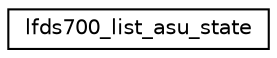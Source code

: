 digraph "Graphical Class Hierarchy"
{
 // LATEX_PDF_SIZE
  edge [fontname="Helvetica",fontsize="10",labelfontname="Helvetica",labelfontsize="10"];
  node [fontname="Helvetica",fontsize="10",shape=record];
  rankdir="LR";
  Node0 [label="lfds700_list_asu_state",height=0.2,width=0.4,color="black", fillcolor="white", style="filled",URL="$structlfds700__list__asu__state.html",tooltip=" "];
}
